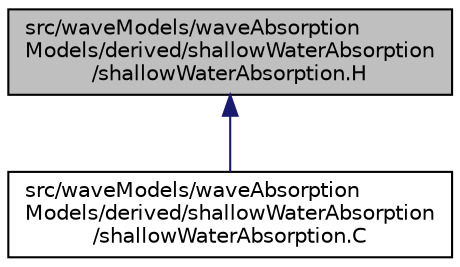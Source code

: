 digraph "src/waveModels/waveAbsorptionModels/derived/shallowWaterAbsorption/shallowWaterAbsorption.H"
{
  bgcolor="transparent";
  edge [fontname="Helvetica",fontsize="10",labelfontname="Helvetica",labelfontsize="10"];
  node [fontname="Helvetica",fontsize="10",shape=record];
  Node1 [label="src/waveModels/waveAbsorption\lModels/derived/shallowWaterAbsorption\l/shallowWaterAbsorption.H",height=0.2,width=0.4,color="black", fillcolor="grey75", style="filled" fontcolor="black"];
  Node1 -> Node2 [dir="back",color="midnightblue",fontsize="10",style="solid",fontname="Helvetica"];
  Node2 [label="src/waveModels/waveAbsorption\lModels/derived/shallowWaterAbsorption\l/shallowWaterAbsorption.C",height=0.2,width=0.4,color="black",URL="$shallowWaterAbsorption_8C.html"];
}
